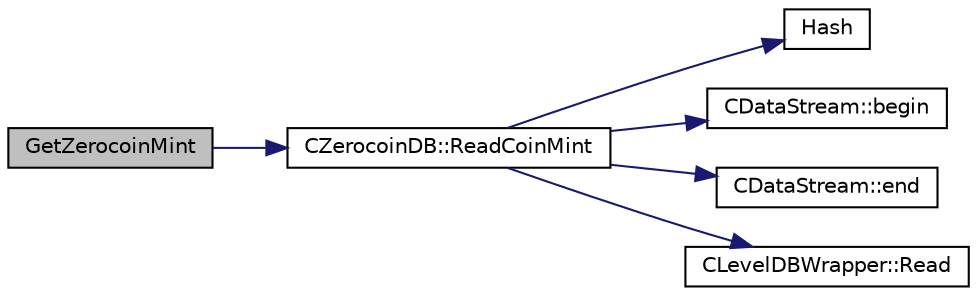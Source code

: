 digraph "GetZerocoinMint"
{
  edge [fontname="Helvetica",fontsize="10",labelfontname="Helvetica",labelfontsize="10"];
  node [fontname="Helvetica",fontsize="10",shape=record];
  rankdir="LR";
  Node582 [label="GetZerocoinMint",height=0.2,width=0.4,color="black", fillcolor="grey75", style="filled", fontcolor="black"];
  Node582 -> Node583 [color="midnightblue",fontsize="10",style="solid",fontname="Helvetica"];
  Node583 [label="CZerocoinDB::ReadCoinMint",height=0.2,width=0.4,color="black", fillcolor="white", style="filled",URL="$class_c_zerocoin_d_b.html#a90b0f4aecbbbe57b1b9cad6e1c37ec15"];
  Node583 -> Node584 [color="midnightblue",fontsize="10",style="solid",fontname="Helvetica"];
  Node584 [label="Hash",height=0.2,width=0.4,color="black", fillcolor="white", style="filled",URL="$hash_8h.html#a12c5e981d7f5f2850027fd5e932eff61",tooltip="Compute the 256-bit hash of a std::string. "];
  Node583 -> Node585 [color="midnightblue",fontsize="10",style="solid",fontname="Helvetica"];
  Node585 [label="CDataStream::begin",height=0.2,width=0.4,color="black", fillcolor="white", style="filled",URL="$class_c_data_stream.html#a2355d11752d8622badfbc03e9ed192fd"];
  Node583 -> Node586 [color="midnightblue",fontsize="10",style="solid",fontname="Helvetica"];
  Node586 [label="CDataStream::end",height=0.2,width=0.4,color="black", fillcolor="white", style="filled",URL="$class_c_data_stream.html#a66409dbd4403682fe674e2e71173cab4"];
  Node583 -> Node587 [color="midnightblue",fontsize="10",style="solid",fontname="Helvetica"];
  Node587 [label="CLevelDBWrapper::Read",height=0.2,width=0.4,color="black", fillcolor="white", style="filled",URL="$class_c_level_d_b_wrapper.html#a0cb51d3b8f042641b2d0aa76c3185527"];
}
